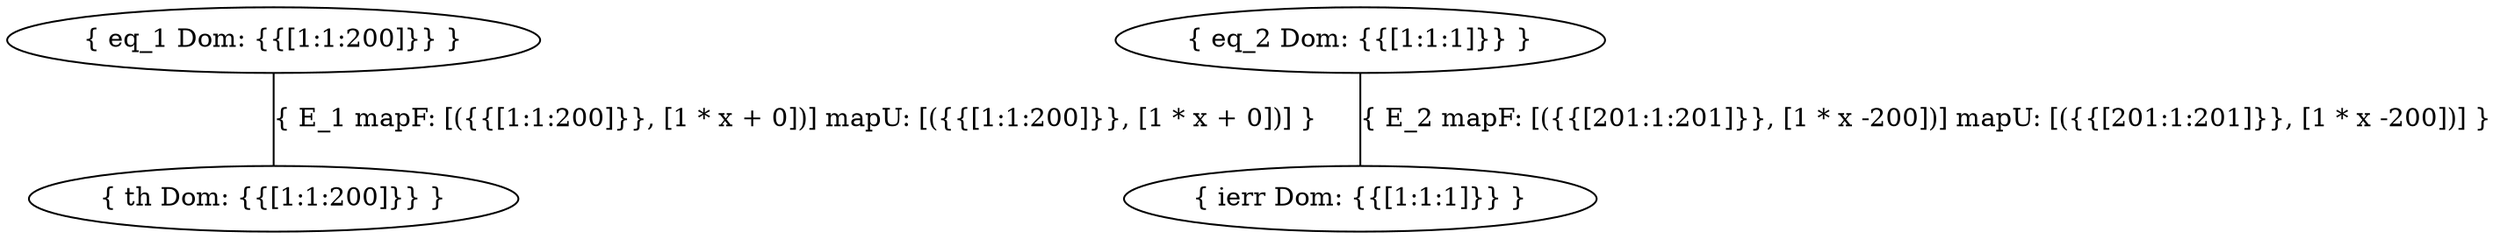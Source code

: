 digraph G{
    ratio="fill"
    node[shape="ellipse"]
    th [label="{ th Dom: {{[1:1:200]}} }"]
    ierr [label="{ ierr Dom: {{[1:1:1]}} }"]
    eq_1 [label="{ eq_1 Dom: {{[1:1:200]}} }"]
    eq_2 [label="{ eq_2 Dom: {{[1:1:1]}} }"]
    
eq_1 -> th [label="{ E_1 mapF: [({{[1:1:200]}}, [1 * x + 0])] mapU: [({{[1:1:200]}}, [1 * x + 0])] }", arrowhead="none"]
    eq_2 -> ierr [label="{ E_2 mapF: [({{[201:1:201]}}, [1 * x -200])] mapU: [({{[201:1:201]}}, [1 * x -200])] }", arrowhead="none"]
    
}

